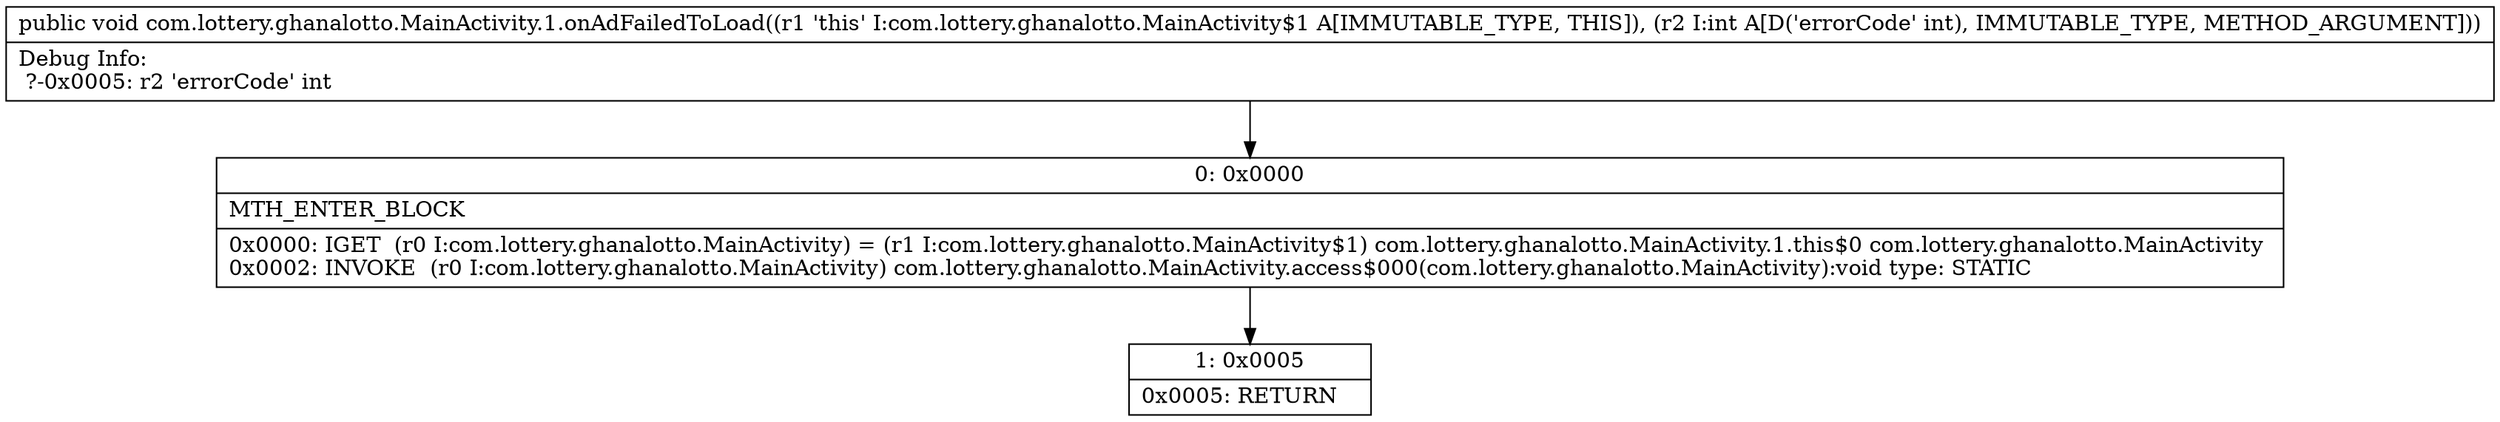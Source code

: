 digraph "CFG forcom.lottery.ghanalotto.MainActivity.1.onAdFailedToLoad(I)V" {
Node_0 [shape=record,label="{0\:\ 0x0000|MTH_ENTER_BLOCK\l|0x0000: IGET  (r0 I:com.lottery.ghanalotto.MainActivity) = (r1 I:com.lottery.ghanalotto.MainActivity$1) com.lottery.ghanalotto.MainActivity.1.this$0 com.lottery.ghanalotto.MainActivity \l0x0002: INVOKE  (r0 I:com.lottery.ghanalotto.MainActivity) com.lottery.ghanalotto.MainActivity.access$000(com.lottery.ghanalotto.MainActivity):void type: STATIC \l}"];
Node_1 [shape=record,label="{1\:\ 0x0005|0x0005: RETURN   \l}"];
MethodNode[shape=record,label="{public void com.lottery.ghanalotto.MainActivity.1.onAdFailedToLoad((r1 'this' I:com.lottery.ghanalotto.MainActivity$1 A[IMMUTABLE_TYPE, THIS]), (r2 I:int A[D('errorCode' int), IMMUTABLE_TYPE, METHOD_ARGUMENT]))  | Debug Info:\l  ?\-0x0005: r2 'errorCode' int\l}"];
MethodNode -> Node_0;
Node_0 -> Node_1;
}

